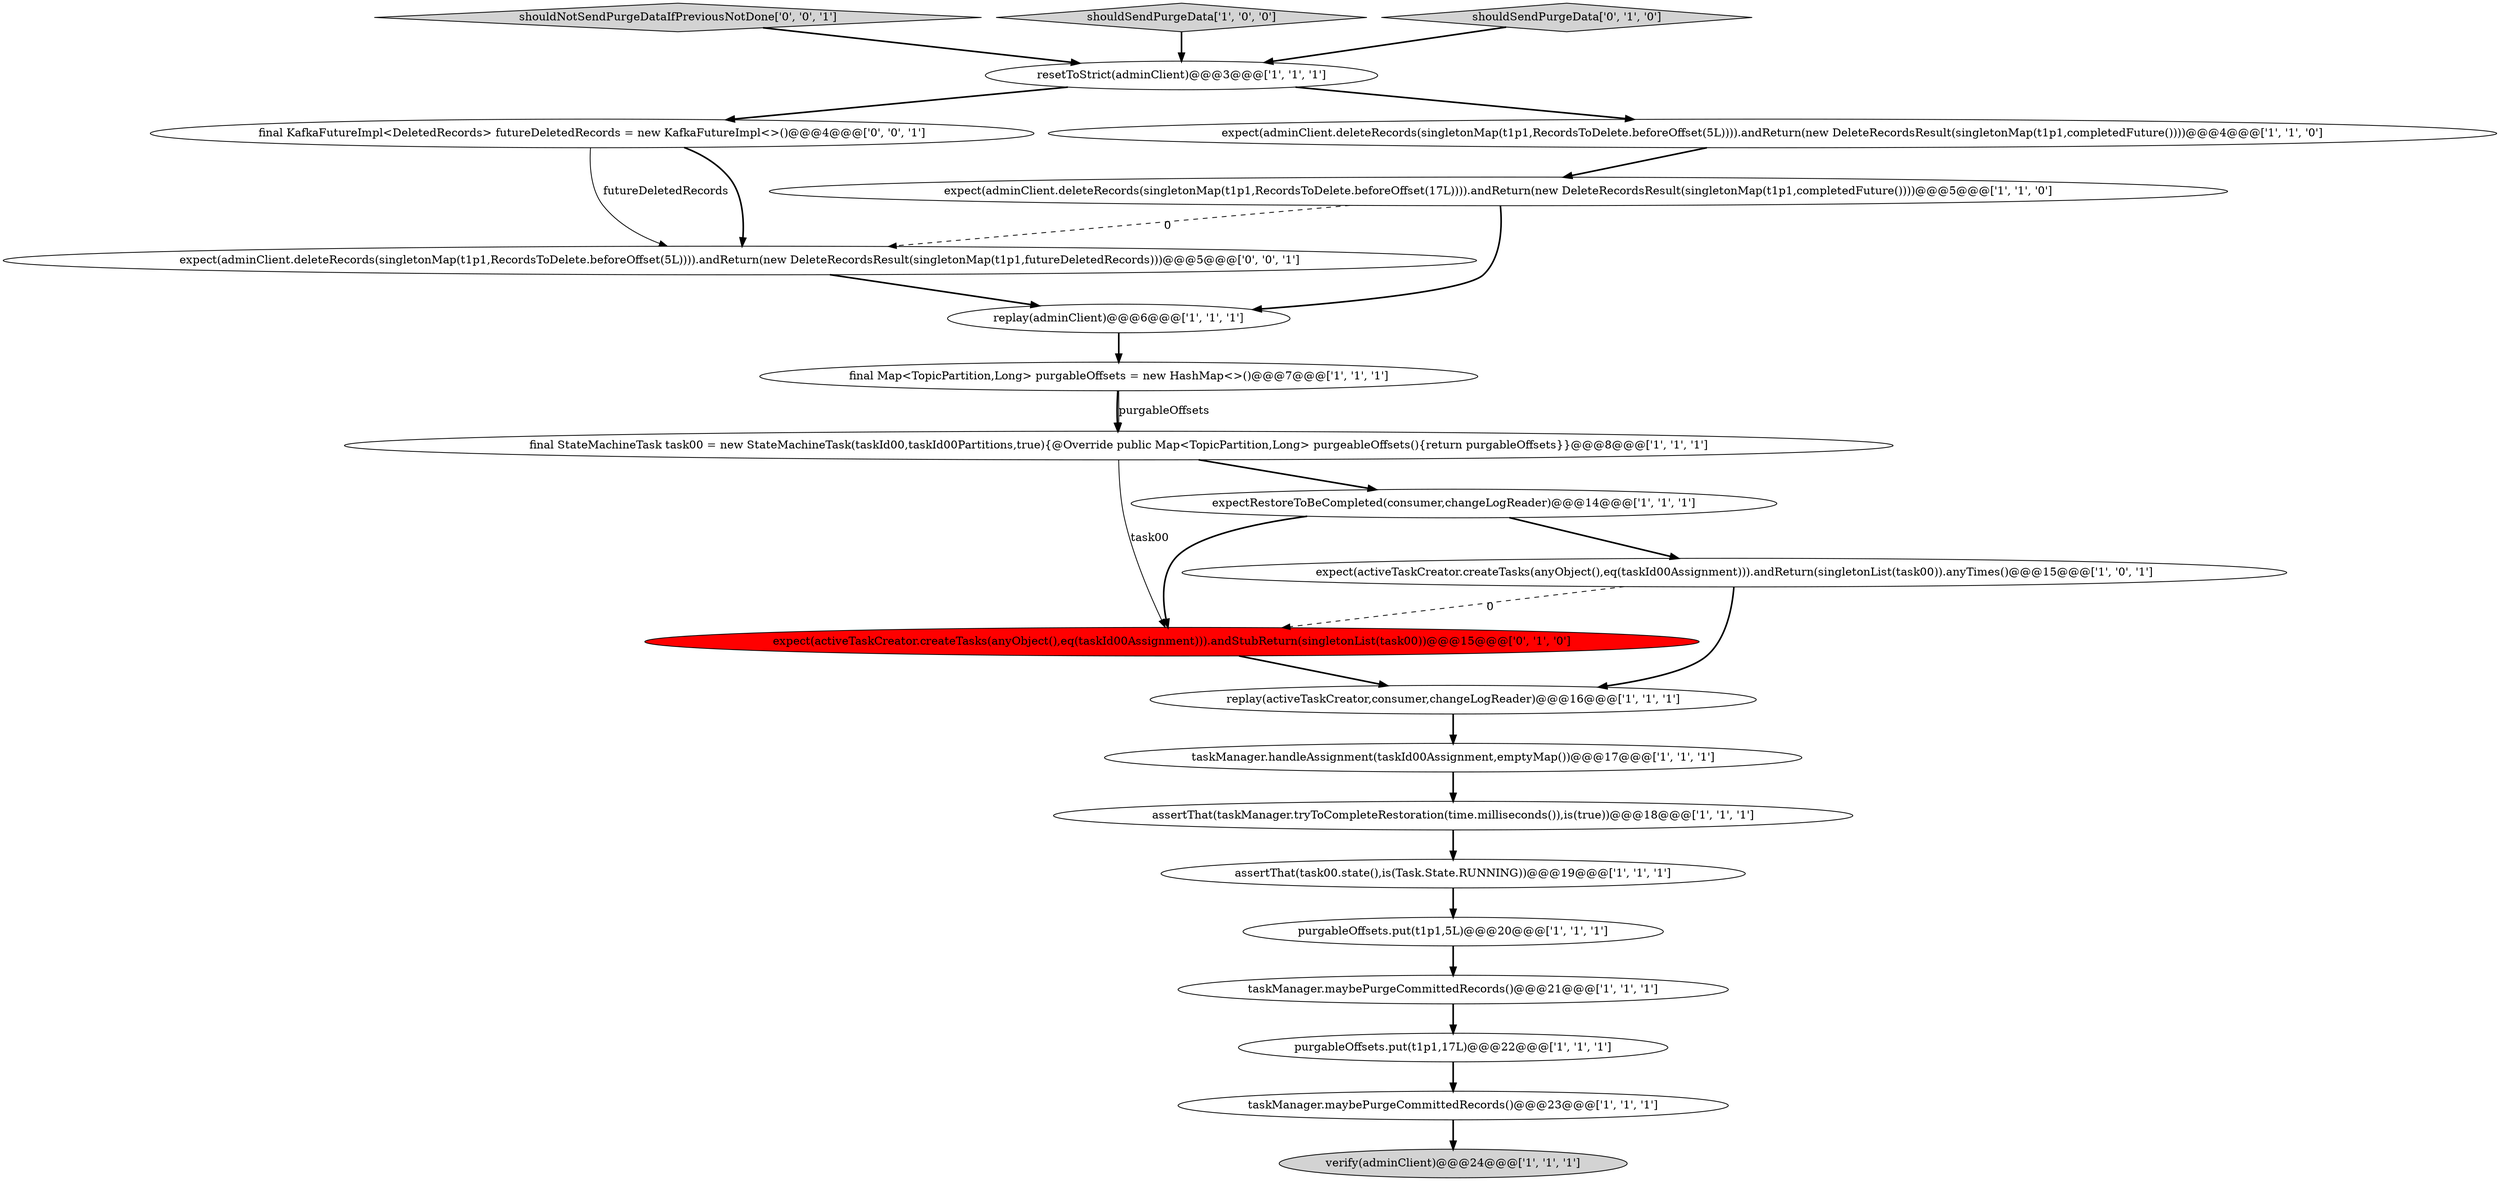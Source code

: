 digraph {
20 [style = filled, label = "final KafkaFutureImpl<DeletedRecords> futureDeletedRecords = new KafkaFutureImpl<>()@@@4@@@['0', '0', '1']", fillcolor = white, shape = ellipse image = "AAA0AAABBB3BBB"];
2 [style = filled, label = "expect(adminClient.deleteRecords(singletonMap(t1p1,RecordsToDelete.beforeOffset(5L)))).andReturn(new DeleteRecordsResult(singletonMap(t1p1,completedFuture())))@@@4@@@['1', '1', '0']", fillcolor = white, shape = ellipse image = "AAA0AAABBB1BBB"];
22 [style = filled, label = "shouldNotSendPurgeDataIfPreviousNotDone['0', '0', '1']", fillcolor = lightgray, shape = diamond image = "AAA0AAABBB3BBB"];
15 [style = filled, label = "verify(adminClient)@@@24@@@['1', '1', '1']", fillcolor = lightgray, shape = ellipse image = "AAA0AAABBB1BBB"];
7 [style = filled, label = "taskManager.maybePurgeCommittedRecords()@@@21@@@['1', '1', '1']", fillcolor = white, shape = ellipse image = "AAA0AAABBB1BBB"];
13 [style = filled, label = "shouldSendPurgeData['1', '0', '0']", fillcolor = lightgray, shape = diamond image = "AAA0AAABBB1BBB"];
17 [style = filled, label = "assertThat(task00.state(),is(Task.State.RUNNING))@@@19@@@['1', '1', '1']", fillcolor = white, shape = ellipse image = "AAA0AAABBB1BBB"];
6 [style = filled, label = "purgableOffsets.put(t1p1,5L)@@@20@@@['1', '1', '1']", fillcolor = white, shape = ellipse image = "AAA0AAABBB1BBB"];
18 [style = filled, label = "shouldSendPurgeData['0', '1', '0']", fillcolor = lightgray, shape = diamond image = "AAA0AAABBB2BBB"];
10 [style = filled, label = "final StateMachineTask task00 = new StateMachineTask(taskId00,taskId00Partitions,true){@Override public Map<TopicPartition,Long> purgeableOffsets(){return purgableOffsets}}@@@8@@@['1', '1', '1']", fillcolor = white, shape = ellipse image = "AAA0AAABBB1BBB"];
19 [style = filled, label = "expect(activeTaskCreator.createTasks(anyObject(),eq(taskId00Assignment))).andStubReturn(singletonList(task00))@@@15@@@['0', '1', '0']", fillcolor = red, shape = ellipse image = "AAA1AAABBB2BBB"];
3 [style = filled, label = "expectRestoreToBeCompleted(consumer,changeLogReader)@@@14@@@['1', '1', '1']", fillcolor = white, shape = ellipse image = "AAA0AAABBB1BBB"];
8 [style = filled, label = "final Map<TopicPartition,Long> purgableOffsets = new HashMap<>()@@@7@@@['1', '1', '1']", fillcolor = white, shape = ellipse image = "AAA0AAABBB1BBB"];
11 [style = filled, label = "replay(activeTaskCreator,consumer,changeLogReader)@@@16@@@['1', '1', '1']", fillcolor = white, shape = ellipse image = "AAA0AAABBB1BBB"];
16 [style = filled, label = "assertThat(taskManager.tryToCompleteRestoration(time.milliseconds()),is(true))@@@18@@@['1', '1', '1']", fillcolor = white, shape = ellipse image = "AAA0AAABBB1BBB"];
21 [style = filled, label = "expect(adminClient.deleteRecords(singletonMap(t1p1,RecordsToDelete.beforeOffset(5L)))).andReturn(new DeleteRecordsResult(singletonMap(t1p1,futureDeletedRecords)))@@@5@@@['0', '0', '1']", fillcolor = white, shape = ellipse image = "AAA0AAABBB3BBB"];
1 [style = filled, label = "purgableOffsets.put(t1p1,17L)@@@22@@@['1', '1', '1']", fillcolor = white, shape = ellipse image = "AAA0AAABBB1BBB"];
9 [style = filled, label = "expect(activeTaskCreator.createTasks(anyObject(),eq(taskId00Assignment))).andReturn(singletonList(task00)).anyTimes()@@@15@@@['1', '0', '1']", fillcolor = white, shape = ellipse image = "AAA0AAABBB1BBB"];
0 [style = filled, label = "replay(adminClient)@@@6@@@['1', '1', '1']", fillcolor = white, shape = ellipse image = "AAA0AAABBB1BBB"];
5 [style = filled, label = "taskManager.maybePurgeCommittedRecords()@@@23@@@['1', '1', '1']", fillcolor = white, shape = ellipse image = "AAA0AAABBB1BBB"];
12 [style = filled, label = "expect(adminClient.deleteRecords(singletonMap(t1p1,RecordsToDelete.beforeOffset(17L)))).andReturn(new DeleteRecordsResult(singletonMap(t1p1,completedFuture())))@@@5@@@['1', '1', '0']", fillcolor = white, shape = ellipse image = "AAA0AAABBB1BBB"];
4 [style = filled, label = "resetToStrict(adminClient)@@@3@@@['1', '1', '1']", fillcolor = white, shape = ellipse image = "AAA0AAABBB1BBB"];
14 [style = filled, label = "taskManager.handleAssignment(taskId00Assignment,emptyMap())@@@17@@@['1', '1', '1']", fillcolor = white, shape = ellipse image = "AAA0AAABBB1BBB"];
1->5 [style = bold, label=""];
14->16 [style = bold, label=""];
8->10 [style = bold, label=""];
7->1 [style = bold, label=""];
9->11 [style = bold, label=""];
21->0 [style = bold, label=""];
11->14 [style = bold, label=""];
17->6 [style = bold, label=""];
20->21 [style = solid, label="futureDeletedRecords"];
5->15 [style = bold, label=""];
10->3 [style = bold, label=""];
19->11 [style = bold, label=""];
4->2 [style = bold, label=""];
16->17 [style = bold, label=""];
12->0 [style = bold, label=""];
12->21 [style = dashed, label="0"];
2->12 [style = bold, label=""];
22->4 [style = bold, label=""];
20->21 [style = bold, label=""];
9->19 [style = dashed, label="0"];
3->9 [style = bold, label=""];
8->10 [style = solid, label="purgableOffsets"];
10->19 [style = solid, label="task00"];
18->4 [style = bold, label=""];
3->19 [style = bold, label=""];
4->20 [style = bold, label=""];
0->8 [style = bold, label=""];
6->7 [style = bold, label=""];
13->4 [style = bold, label=""];
}
